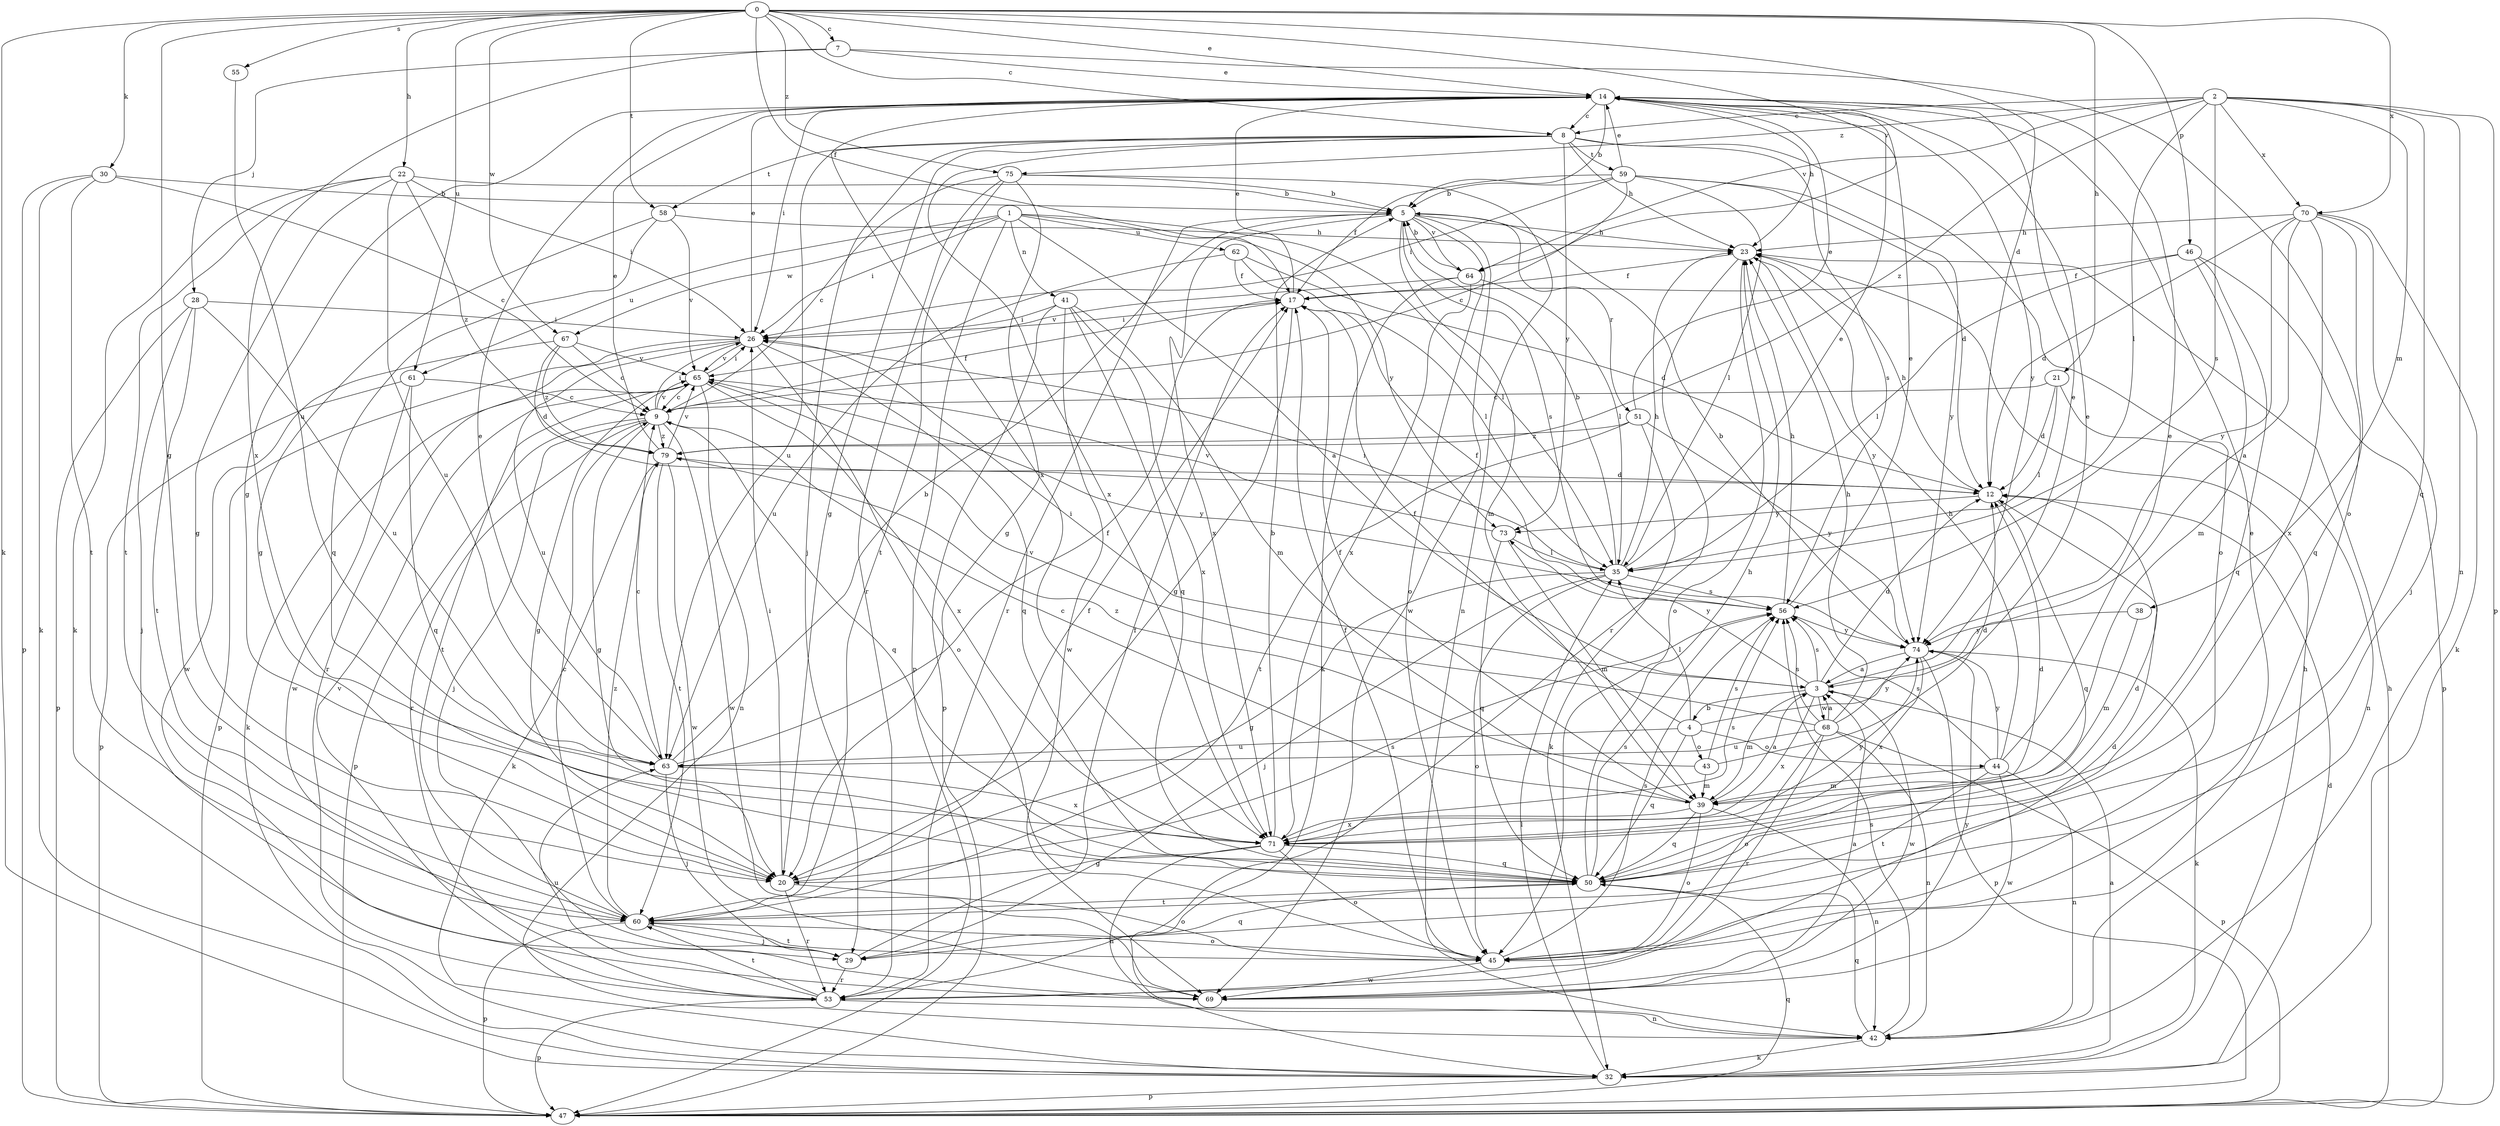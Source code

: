 strict digraph  {
0;
1;
2;
3;
4;
5;
7;
8;
9;
12;
14;
17;
20;
21;
22;
23;
26;
28;
29;
30;
32;
35;
38;
39;
41;
42;
43;
44;
45;
46;
47;
50;
51;
53;
55;
56;
58;
59;
60;
61;
62;
63;
64;
65;
67;
68;
69;
70;
71;
73;
74;
75;
79;
0 -> 7  [label=c];
0 -> 8  [label=c];
0 -> 12  [label=d];
0 -> 14  [label=e];
0 -> 17  [label=f];
0 -> 20  [label=g];
0 -> 21  [label=h];
0 -> 22  [label=h];
0 -> 30  [label=k];
0 -> 32  [label=k];
0 -> 46  [label=p];
0 -> 55  [label=s];
0 -> 58  [label=t];
0 -> 61  [label=u];
0 -> 64  [label=v];
0 -> 67  [label=w];
0 -> 70  [label=x];
0 -> 75  [label=z];
1 -> 3  [label=a];
1 -> 26  [label=i];
1 -> 35  [label=l];
1 -> 41  [label=n];
1 -> 47  [label=p];
1 -> 61  [label=u];
1 -> 62  [label=u];
1 -> 67  [label=w];
1 -> 73  [label=y];
2 -> 8  [label=c];
2 -> 35  [label=l];
2 -> 38  [label=m];
2 -> 42  [label=n];
2 -> 47  [label=p];
2 -> 50  [label=q];
2 -> 56  [label=s];
2 -> 64  [label=v];
2 -> 70  [label=x];
2 -> 75  [label=z];
2 -> 79  [label=z];
3 -> 4  [label=b];
3 -> 12  [label=d];
3 -> 14  [label=e];
3 -> 26  [label=i];
3 -> 39  [label=m];
3 -> 56  [label=s];
3 -> 68  [label=w];
3 -> 69  [label=w];
3 -> 71  [label=x];
3 -> 73  [label=y];
4 -> 14  [label=e];
4 -> 17  [label=f];
4 -> 35  [label=l];
4 -> 43  [label=o];
4 -> 44  [label=o];
4 -> 50  [label=q];
4 -> 63  [label=u];
5 -> 23  [label=h];
5 -> 39  [label=m];
5 -> 45  [label=o];
5 -> 51  [label=r];
5 -> 53  [label=r];
5 -> 56  [label=s];
5 -> 64  [label=v];
5 -> 69  [label=w];
5 -> 71  [label=x];
7 -> 14  [label=e];
7 -> 28  [label=j];
7 -> 45  [label=o];
7 -> 71  [label=x];
8 -> 20  [label=g];
8 -> 23  [label=h];
8 -> 29  [label=j];
8 -> 45  [label=o];
8 -> 56  [label=s];
8 -> 58  [label=t];
8 -> 59  [label=t];
8 -> 63  [label=u];
8 -> 71  [label=x];
8 -> 73  [label=y];
9 -> 17  [label=f];
9 -> 20  [label=g];
9 -> 26  [label=i];
9 -> 29  [label=j];
9 -> 47  [label=p];
9 -> 50  [label=q];
9 -> 53  [label=r];
9 -> 65  [label=v];
9 -> 69  [label=w];
9 -> 79  [label=z];
12 -> 23  [label=h];
12 -> 50  [label=q];
12 -> 73  [label=y];
14 -> 5  [label=b];
14 -> 8  [label=c];
14 -> 20  [label=g];
14 -> 23  [label=h];
14 -> 26  [label=i];
14 -> 71  [label=x];
14 -> 74  [label=y];
17 -> 14  [label=e];
17 -> 20  [label=g];
17 -> 26  [label=i];
20 -> 26  [label=i];
20 -> 45  [label=o];
20 -> 53  [label=r];
20 -> 56  [label=s];
21 -> 9  [label=c];
21 -> 12  [label=d];
21 -> 35  [label=l];
21 -> 42  [label=n];
22 -> 5  [label=b];
22 -> 20  [label=g];
22 -> 26  [label=i];
22 -> 32  [label=k];
22 -> 60  [label=t];
22 -> 63  [label=u];
22 -> 79  [label=z];
23 -> 17  [label=f];
23 -> 45  [label=o];
23 -> 53  [label=r];
23 -> 74  [label=y];
26 -> 14  [label=e];
26 -> 45  [label=o];
26 -> 47  [label=p];
26 -> 50  [label=q];
26 -> 53  [label=r];
26 -> 63  [label=u];
26 -> 65  [label=v];
28 -> 26  [label=i];
28 -> 29  [label=j];
28 -> 47  [label=p];
28 -> 60  [label=t];
28 -> 63  [label=u];
29 -> 17  [label=f];
29 -> 50  [label=q];
29 -> 53  [label=r];
30 -> 5  [label=b];
30 -> 9  [label=c];
30 -> 32  [label=k];
30 -> 47  [label=p];
30 -> 60  [label=t];
32 -> 3  [label=a];
32 -> 12  [label=d];
32 -> 23  [label=h];
32 -> 35  [label=l];
32 -> 47  [label=p];
35 -> 5  [label=b];
35 -> 14  [label=e];
35 -> 20  [label=g];
35 -> 23  [label=h];
35 -> 26  [label=i];
35 -> 29  [label=j];
35 -> 45  [label=o];
35 -> 56  [label=s];
38 -> 39  [label=m];
38 -> 74  [label=y];
39 -> 3  [label=a];
39 -> 9  [label=c];
39 -> 17  [label=f];
39 -> 42  [label=n];
39 -> 45  [label=o];
39 -> 50  [label=q];
39 -> 71  [label=x];
41 -> 26  [label=i];
41 -> 39  [label=m];
41 -> 47  [label=p];
41 -> 50  [label=q];
41 -> 69  [label=w];
41 -> 71  [label=x];
42 -> 32  [label=k];
42 -> 50  [label=q];
42 -> 56  [label=s];
43 -> 12  [label=d];
43 -> 39  [label=m];
43 -> 56  [label=s];
43 -> 79  [label=z];
44 -> 14  [label=e];
44 -> 23  [label=h];
44 -> 39  [label=m];
44 -> 42  [label=n];
44 -> 56  [label=s];
44 -> 60  [label=t];
44 -> 69  [label=w];
44 -> 74  [label=y];
45 -> 14  [label=e];
45 -> 17  [label=f];
45 -> 56  [label=s];
45 -> 60  [label=t];
45 -> 69  [label=w];
46 -> 17  [label=f];
46 -> 35  [label=l];
46 -> 39  [label=m];
46 -> 47  [label=p];
46 -> 50  [label=q];
47 -> 23  [label=h];
47 -> 50  [label=q];
50 -> 12  [label=d];
50 -> 23  [label=h];
50 -> 56  [label=s];
50 -> 60  [label=t];
51 -> 14  [label=e];
51 -> 32  [label=k];
51 -> 60  [label=t];
51 -> 74  [label=y];
51 -> 79  [label=z];
53 -> 12  [label=d];
53 -> 42  [label=n];
53 -> 47  [label=p];
53 -> 60  [label=t];
53 -> 63  [label=u];
53 -> 65  [label=v];
55 -> 63  [label=u];
56 -> 14  [label=e];
56 -> 17  [label=f];
56 -> 23  [label=h];
56 -> 74  [label=y];
58 -> 20  [label=g];
58 -> 23  [label=h];
58 -> 50  [label=q];
58 -> 65  [label=v];
59 -> 5  [label=b];
59 -> 9  [label=c];
59 -> 12  [label=d];
59 -> 14  [label=e];
59 -> 17  [label=f];
59 -> 26  [label=i];
59 -> 35  [label=l];
59 -> 74  [label=y];
60 -> 9  [label=c];
60 -> 17  [label=f];
60 -> 29  [label=j];
60 -> 45  [label=o];
60 -> 47  [label=p];
60 -> 79  [label=z];
61 -> 9  [label=c];
61 -> 47  [label=p];
61 -> 50  [label=q];
61 -> 69  [label=w];
62 -> 12  [label=d];
62 -> 17  [label=f];
62 -> 35  [label=l];
62 -> 63  [label=u];
63 -> 5  [label=b];
63 -> 9  [label=c];
63 -> 14  [label=e];
63 -> 17  [label=f];
63 -> 29  [label=j];
63 -> 71  [label=x];
64 -> 5  [label=b];
64 -> 32  [label=k];
64 -> 35  [label=l];
64 -> 65  [label=v];
64 -> 71  [label=x];
65 -> 9  [label=c];
65 -> 20  [label=g];
65 -> 26  [label=i];
65 -> 32  [label=k];
65 -> 42  [label=n];
65 -> 60  [label=t];
65 -> 71  [label=x];
65 -> 74  [label=y];
67 -> 9  [label=c];
67 -> 12  [label=d];
67 -> 65  [label=v];
67 -> 69  [label=w];
67 -> 79  [label=z];
68 -> 3  [label=a];
68 -> 23  [label=h];
68 -> 42  [label=n];
68 -> 45  [label=o];
68 -> 47  [label=p];
68 -> 53  [label=r];
68 -> 56  [label=s];
68 -> 63  [label=u];
68 -> 65  [label=v];
68 -> 74  [label=y];
69 -> 3  [label=a];
69 -> 74  [label=y];
70 -> 3  [label=a];
70 -> 12  [label=d];
70 -> 23  [label=h];
70 -> 29  [label=j];
70 -> 32  [label=k];
70 -> 50  [label=q];
70 -> 71  [label=x];
70 -> 74  [label=y];
71 -> 5  [label=b];
71 -> 12  [label=d];
71 -> 20  [label=g];
71 -> 42  [label=n];
71 -> 45  [label=o];
71 -> 50  [label=q];
71 -> 56  [label=s];
71 -> 74  [label=y];
73 -> 35  [label=l];
73 -> 39  [label=m];
73 -> 50  [label=q];
73 -> 65  [label=v];
74 -> 3  [label=a];
74 -> 5  [label=b];
74 -> 32  [label=k];
74 -> 47  [label=p];
74 -> 71  [label=x];
75 -> 5  [label=b];
75 -> 9  [label=c];
75 -> 20  [label=g];
75 -> 42  [label=n];
75 -> 53  [label=r];
75 -> 60  [label=t];
79 -> 12  [label=d];
79 -> 14  [label=e];
79 -> 32  [label=k];
79 -> 60  [label=t];
79 -> 65  [label=v];
79 -> 69  [label=w];
}
